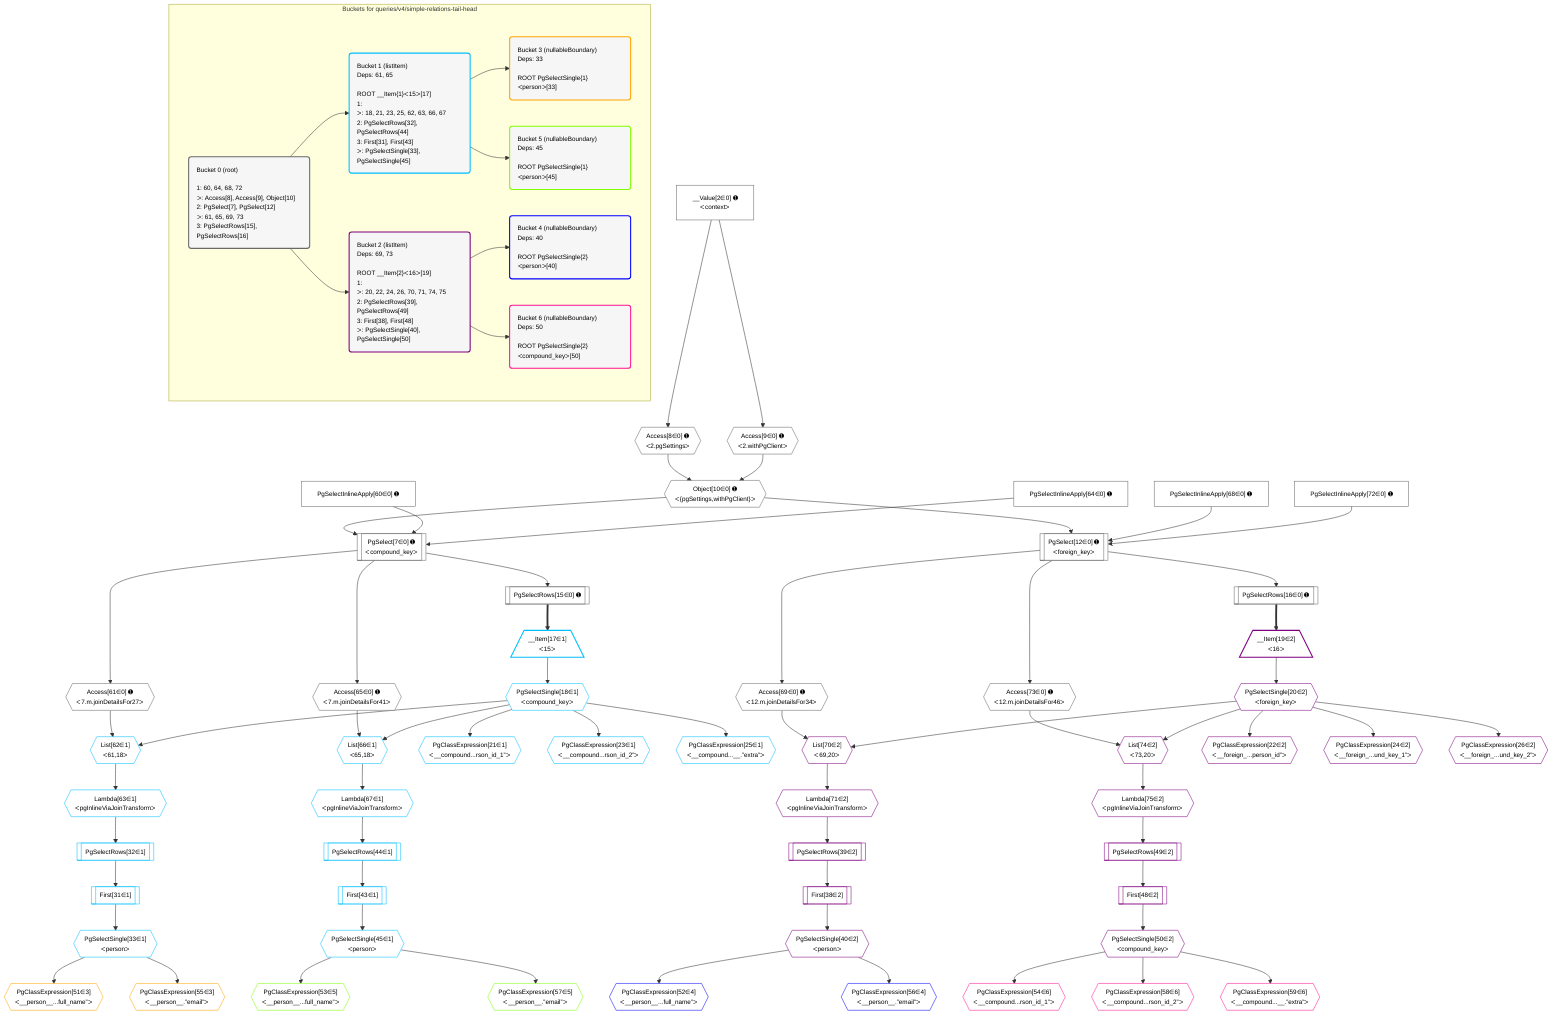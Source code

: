 %%{init: {'themeVariables': { 'fontSize': '12px'}}}%%
graph TD
    classDef path fill:#eee,stroke:#000,color:#000
    classDef plan fill:#fff,stroke-width:1px,color:#000
    classDef itemplan fill:#fff,stroke-width:2px,color:#000
    classDef unbatchedplan fill:#dff,stroke-width:1px,color:#000
    classDef sideeffectplan fill:#fcc,stroke-width:2px,color:#000
    classDef bucket fill:#f6f6f6,color:#000,stroke-width:2px,text-align:left

    subgraph "Buckets for queries/v4/simple-relations-tail-head"
    Bucket0("Bucket 0 (root)<br /><br />1: 60, 64, 68, 72<br />ᐳ: Access[8], Access[9], Object[10]<br />2: PgSelect[7], PgSelect[12]<br />ᐳ: 61, 65, 69, 73<br />3: PgSelectRows[15], PgSelectRows[16]"):::bucket
    Bucket1("Bucket 1 (listItem)<br />Deps: 61, 65<br /><br />ROOT __Item{1}ᐸ15ᐳ[17]<br />1: <br />ᐳ: 18, 21, 23, 25, 62, 63, 66, 67<br />2: PgSelectRows[32], PgSelectRows[44]<br />3: First[31], First[43]<br />ᐳ: PgSelectSingle[33], PgSelectSingle[45]"):::bucket
    Bucket2("Bucket 2 (listItem)<br />Deps: 69, 73<br /><br />ROOT __Item{2}ᐸ16ᐳ[19]<br />1: <br />ᐳ: 20, 22, 24, 26, 70, 71, 74, 75<br />2: PgSelectRows[39], PgSelectRows[49]<br />3: First[38], First[48]<br />ᐳ: PgSelectSingle[40], PgSelectSingle[50]"):::bucket
    Bucket3("Bucket 3 (nullableBoundary)<br />Deps: 33<br /><br />ROOT PgSelectSingle{1}ᐸpersonᐳ[33]"):::bucket
    Bucket4("Bucket 4 (nullableBoundary)<br />Deps: 40<br /><br />ROOT PgSelectSingle{2}ᐸpersonᐳ[40]"):::bucket
    Bucket5("Bucket 5 (nullableBoundary)<br />Deps: 45<br /><br />ROOT PgSelectSingle{1}ᐸpersonᐳ[45]"):::bucket
    Bucket6("Bucket 6 (nullableBoundary)<br />Deps: 50<br /><br />ROOT PgSelectSingle{2}ᐸcompound_keyᐳ[50]"):::bucket
    end
    Bucket0 --> Bucket1 & Bucket2
    Bucket1 --> Bucket3 & Bucket5
    Bucket2 --> Bucket4 & Bucket6

    %% plan dependencies
    PgSelect7[["PgSelect[7∈0] ➊<br />ᐸcompound_keyᐳ"]]:::plan
    Object10{{"Object[10∈0] ➊<br />ᐸ{pgSettings,withPgClient}ᐳ"}}:::plan
    PgSelectInlineApply60["PgSelectInlineApply[60∈0] ➊"]:::plan
    PgSelectInlineApply64["PgSelectInlineApply[64∈0] ➊"]:::plan
    Object10 & PgSelectInlineApply60 & PgSelectInlineApply64 --> PgSelect7
    PgSelect12[["PgSelect[12∈0] ➊<br />ᐸforeign_keyᐳ"]]:::plan
    PgSelectInlineApply68["PgSelectInlineApply[68∈0] ➊"]:::plan
    PgSelectInlineApply72["PgSelectInlineApply[72∈0] ➊"]:::plan
    Object10 & PgSelectInlineApply68 & PgSelectInlineApply72 --> PgSelect12
    Access8{{"Access[8∈0] ➊<br />ᐸ2.pgSettingsᐳ"}}:::plan
    Access9{{"Access[9∈0] ➊<br />ᐸ2.withPgClientᐳ"}}:::plan
    Access8 & Access9 --> Object10
    __Value2["__Value[2∈0] ➊<br />ᐸcontextᐳ"]:::plan
    __Value2 --> Access8
    __Value2 --> Access9
    PgSelectRows15[["PgSelectRows[15∈0] ➊"]]:::plan
    PgSelect7 --> PgSelectRows15
    PgSelectRows16[["PgSelectRows[16∈0] ➊"]]:::plan
    PgSelect12 --> PgSelectRows16
    Access61{{"Access[61∈0] ➊<br />ᐸ7.m.joinDetailsFor27ᐳ"}}:::plan
    PgSelect7 --> Access61
    Access65{{"Access[65∈0] ➊<br />ᐸ7.m.joinDetailsFor41ᐳ"}}:::plan
    PgSelect7 --> Access65
    Access69{{"Access[69∈0] ➊<br />ᐸ12.m.joinDetailsFor34ᐳ"}}:::plan
    PgSelect12 --> Access69
    Access73{{"Access[73∈0] ➊<br />ᐸ12.m.joinDetailsFor46ᐳ"}}:::plan
    PgSelect12 --> Access73
    List62{{"List[62∈1]<br />ᐸ61,18ᐳ"}}:::plan
    PgSelectSingle18{{"PgSelectSingle[18∈1]<br />ᐸcompound_keyᐳ"}}:::plan
    Access61 & PgSelectSingle18 --> List62
    List66{{"List[66∈1]<br />ᐸ65,18ᐳ"}}:::plan
    Access65 & PgSelectSingle18 --> List66
    __Item17[/"__Item[17∈1]<br />ᐸ15ᐳ"\]:::itemplan
    PgSelectRows15 ==> __Item17
    __Item17 --> PgSelectSingle18
    PgClassExpression21{{"PgClassExpression[21∈1]<br />ᐸ__compound...rson_id_1”ᐳ"}}:::plan
    PgSelectSingle18 --> PgClassExpression21
    PgClassExpression23{{"PgClassExpression[23∈1]<br />ᐸ__compound...rson_id_2”ᐳ"}}:::plan
    PgSelectSingle18 --> PgClassExpression23
    PgClassExpression25{{"PgClassExpression[25∈1]<br />ᐸ__compound...__.”extra”ᐳ"}}:::plan
    PgSelectSingle18 --> PgClassExpression25
    First31[["First[31∈1]"]]:::plan
    PgSelectRows32[["PgSelectRows[32∈1]"]]:::plan
    PgSelectRows32 --> First31
    Lambda63{{"Lambda[63∈1]<br />ᐸpgInlineViaJoinTransformᐳ"}}:::plan
    Lambda63 --> PgSelectRows32
    PgSelectSingle33{{"PgSelectSingle[33∈1]<br />ᐸpersonᐳ"}}:::plan
    First31 --> PgSelectSingle33
    First43[["First[43∈1]"]]:::plan
    PgSelectRows44[["PgSelectRows[44∈1]"]]:::plan
    PgSelectRows44 --> First43
    Lambda67{{"Lambda[67∈1]<br />ᐸpgInlineViaJoinTransformᐳ"}}:::plan
    Lambda67 --> PgSelectRows44
    PgSelectSingle45{{"PgSelectSingle[45∈1]<br />ᐸpersonᐳ"}}:::plan
    First43 --> PgSelectSingle45
    List62 --> Lambda63
    List66 --> Lambda67
    List70{{"List[70∈2]<br />ᐸ69,20ᐳ"}}:::plan
    PgSelectSingle20{{"PgSelectSingle[20∈2]<br />ᐸforeign_keyᐳ"}}:::plan
    Access69 & PgSelectSingle20 --> List70
    List74{{"List[74∈2]<br />ᐸ73,20ᐳ"}}:::plan
    Access73 & PgSelectSingle20 --> List74
    __Item19[/"__Item[19∈2]<br />ᐸ16ᐳ"\]:::itemplan
    PgSelectRows16 ==> __Item19
    __Item19 --> PgSelectSingle20
    PgClassExpression22{{"PgClassExpression[22∈2]<br />ᐸ__foreign_...person_id”ᐳ"}}:::plan
    PgSelectSingle20 --> PgClassExpression22
    PgClassExpression24{{"PgClassExpression[24∈2]<br />ᐸ__foreign_...und_key_1”ᐳ"}}:::plan
    PgSelectSingle20 --> PgClassExpression24
    PgClassExpression26{{"PgClassExpression[26∈2]<br />ᐸ__foreign_...und_key_2”ᐳ"}}:::plan
    PgSelectSingle20 --> PgClassExpression26
    First38[["First[38∈2]"]]:::plan
    PgSelectRows39[["PgSelectRows[39∈2]"]]:::plan
    PgSelectRows39 --> First38
    Lambda71{{"Lambda[71∈2]<br />ᐸpgInlineViaJoinTransformᐳ"}}:::plan
    Lambda71 --> PgSelectRows39
    PgSelectSingle40{{"PgSelectSingle[40∈2]<br />ᐸpersonᐳ"}}:::plan
    First38 --> PgSelectSingle40
    First48[["First[48∈2]"]]:::plan
    PgSelectRows49[["PgSelectRows[49∈2]"]]:::plan
    PgSelectRows49 --> First48
    Lambda75{{"Lambda[75∈2]<br />ᐸpgInlineViaJoinTransformᐳ"}}:::plan
    Lambda75 --> PgSelectRows49
    PgSelectSingle50{{"PgSelectSingle[50∈2]<br />ᐸcompound_keyᐳ"}}:::plan
    First48 --> PgSelectSingle50
    List70 --> Lambda71
    List74 --> Lambda75
    PgClassExpression51{{"PgClassExpression[51∈3]<br />ᐸ__person__...full_name”ᐳ"}}:::plan
    PgSelectSingle33 --> PgClassExpression51
    PgClassExpression55{{"PgClassExpression[55∈3]<br />ᐸ__person__.”email”ᐳ"}}:::plan
    PgSelectSingle33 --> PgClassExpression55
    PgClassExpression52{{"PgClassExpression[52∈4]<br />ᐸ__person__...full_name”ᐳ"}}:::plan
    PgSelectSingle40 --> PgClassExpression52
    PgClassExpression56{{"PgClassExpression[56∈4]<br />ᐸ__person__.”email”ᐳ"}}:::plan
    PgSelectSingle40 --> PgClassExpression56
    PgClassExpression53{{"PgClassExpression[53∈5]<br />ᐸ__person__...full_name”ᐳ"}}:::plan
    PgSelectSingle45 --> PgClassExpression53
    PgClassExpression57{{"PgClassExpression[57∈5]<br />ᐸ__person__.”email”ᐳ"}}:::plan
    PgSelectSingle45 --> PgClassExpression57
    PgClassExpression54{{"PgClassExpression[54∈6]<br />ᐸ__compound...rson_id_1”ᐳ"}}:::plan
    PgSelectSingle50 --> PgClassExpression54
    PgClassExpression58{{"PgClassExpression[58∈6]<br />ᐸ__compound...rson_id_2”ᐳ"}}:::plan
    PgSelectSingle50 --> PgClassExpression58
    PgClassExpression59{{"PgClassExpression[59∈6]<br />ᐸ__compound...__.”extra”ᐳ"}}:::plan
    PgSelectSingle50 --> PgClassExpression59

    %% define steps
    classDef bucket0 stroke:#696969
    class Bucket0,__Value2,PgSelect7,Access8,Access9,Object10,PgSelect12,PgSelectRows15,PgSelectRows16,PgSelectInlineApply60,Access61,PgSelectInlineApply64,Access65,PgSelectInlineApply68,Access69,PgSelectInlineApply72,Access73 bucket0
    classDef bucket1 stroke:#00bfff
    class Bucket1,__Item17,PgSelectSingle18,PgClassExpression21,PgClassExpression23,PgClassExpression25,First31,PgSelectRows32,PgSelectSingle33,First43,PgSelectRows44,PgSelectSingle45,List62,Lambda63,List66,Lambda67 bucket1
    classDef bucket2 stroke:#7f007f
    class Bucket2,__Item19,PgSelectSingle20,PgClassExpression22,PgClassExpression24,PgClassExpression26,First38,PgSelectRows39,PgSelectSingle40,First48,PgSelectRows49,PgSelectSingle50,List70,Lambda71,List74,Lambda75 bucket2
    classDef bucket3 stroke:#ffa500
    class Bucket3,PgClassExpression51,PgClassExpression55 bucket3
    classDef bucket4 stroke:#0000ff
    class Bucket4,PgClassExpression52,PgClassExpression56 bucket4
    classDef bucket5 stroke:#7fff00
    class Bucket5,PgClassExpression53,PgClassExpression57 bucket5
    classDef bucket6 stroke:#ff1493
    class Bucket6,PgClassExpression54,PgClassExpression58,PgClassExpression59 bucket6